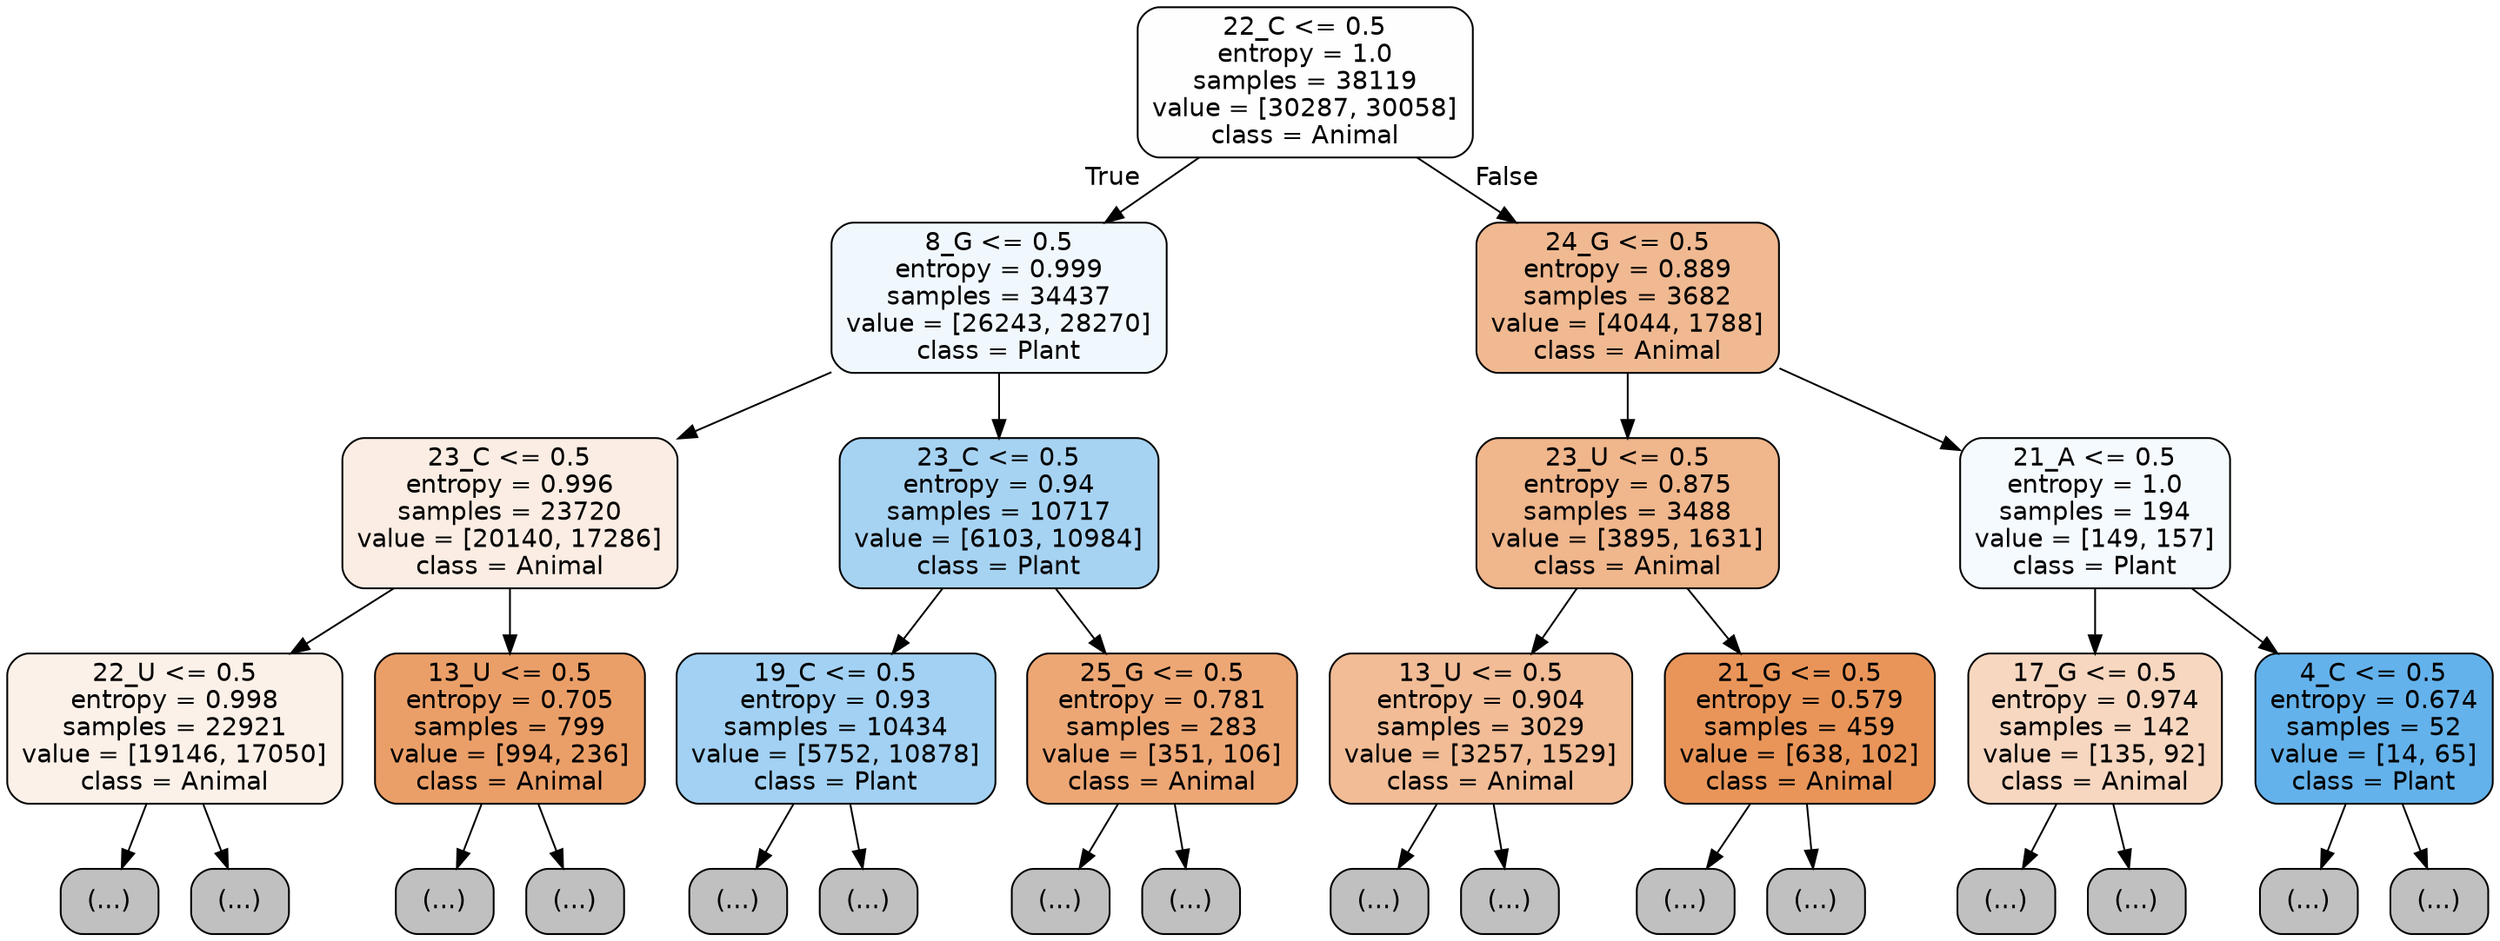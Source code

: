 digraph Tree {
node [shape=box, style="filled, rounded", color="black", fontname="helvetica"] ;
edge [fontname="helvetica"] ;
0 [label="22_C <= 0.5\nentropy = 1.0\nsamples = 38119\nvalue = [30287, 30058]\nclass = Animal", fillcolor="#fffefe"] ;
1 [label="8_G <= 0.5\nentropy = 0.999\nsamples = 34437\nvalue = [26243, 28270]\nclass = Plant", fillcolor="#f1f8fd"] ;
0 -> 1 [labeldistance=2.5, labelangle=45, headlabel="True"] ;
2 [label="23_C <= 0.5\nentropy = 0.996\nsamples = 23720\nvalue = [20140, 17286]\nclass = Animal", fillcolor="#fbede3"] ;
1 -> 2 ;
3 [label="22_U <= 0.5\nentropy = 0.998\nsamples = 22921\nvalue = [19146, 17050]\nclass = Animal", fillcolor="#fcf1e9"] ;
2 -> 3 ;
4 [label="(...)", fillcolor="#C0C0C0"] ;
3 -> 4 ;
9319 [label="(...)", fillcolor="#C0C0C0"] ;
3 -> 9319 ;
10700 [label="13_U <= 0.5\nentropy = 0.705\nsamples = 799\nvalue = [994, 236]\nclass = Animal", fillcolor="#eb9f68"] ;
2 -> 10700 ;
10701 [label="(...)", fillcolor="#C0C0C0"] ;
10700 -> 10701 ;
10944 [label="(...)", fillcolor="#C0C0C0"] ;
10700 -> 10944 ;
11045 [label="23_C <= 0.5\nentropy = 0.94\nsamples = 10717\nvalue = [6103, 10984]\nclass = Plant", fillcolor="#a7d3f3"] ;
1 -> 11045 ;
11046 [label="19_C <= 0.5\nentropy = 0.93\nsamples = 10434\nvalue = [5752, 10878]\nclass = Plant", fillcolor="#a2d1f3"] ;
11045 -> 11046 ;
11047 [label="(...)", fillcolor="#C0C0C0"] ;
11046 -> 11047 ;
13884 [label="(...)", fillcolor="#C0C0C0"] ;
11046 -> 13884 ;
14777 [label="25_G <= 0.5\nentropy = 0.781\nsamples = 283\nvalue = [351, 106]\nclass = Animal", fillcolor="#eda775"] ;
11045 -> 14777 ;
14778 [label="(...)", fillcolor="#C0C0C0"] ;
14777 -> 14778 ;
14877 [label="(...)", fillcolor="#C0C0C0"] ;
14777 -> 14877 ;
14894 [label="24_G <= 0.5\nentropy = 0.889\nsamples = 3682\nvalue = [4044, 1788]\nclass = Animal", fillcolor="#f0b991"] ;
0 -> 14894 [labeldistance=2.5, labelangle=-45, headlabel="False"] ;
14895 [label="23_U <= 0.5\nentropy = 0.875\nsamples = 3488\nvalue = [3895, 1631]\nclass = Animal", fillcolor="#f0b68c"] ;
14894 -> 14895 ;
14896 [label="13_U <= 0.5\nentropy = 0.904\nsamples = 3029\nvalue = [3257, 1529]\nclass = Animal", fillcolor="#f1bc96"] ;
14895 -> 14896 ;
14897 [label="(...)", fillcolor="#C0C0C0"] ;
14896 -> 14897 ;
16018 [label="(...)", fillcolor="#C0C0C0"] ;
14896 -> 16018 ;
16531 [label="21_G <= 0.5\nentropy = 0.579\nsamples = 459\nvalue = [638, 102]\nclass = Animal", fillcolor="#e99559"] ;
14895 -> 16531 ;
16532 [label="(...)", fillcolor="#C0C0C0"] ;
16531 -> 16532 ;
16651 [label="(...)", fillcolor="#C0C0C0"] ;
16531 -> 16651 ;
16684 [label="21_A <= 0.5\nentropy = 1.0\nsamples = 194\nvalue = [149, 157]\nclass = Plant", fillcolor="#f5fafe"] ;
14894 -> 16684 ;
16685 [label="17_G <= 0.5\nentropy = 0.974\nsamples = 142\nvalue = [135, 92]\nclass = Animal", fillcolor="#f7d7c0"] ;
16684 -> 16685 ;
16686 [label="(...)", fillcolor="#C0C0C0"] ;
16685 -> 16686 ;
16745 [label="(...)", fillcolor="#C0C0C0"] ;
16685 -> 16745 ;
16782 [label="4_C <= 0.5\nentropy = 0.674\nsamples = 52\nvalue = [14, 65]\nclass = Plant", fillcolor="#64b2eb"] ;
16684 -> 16782 ;
16783 [label="(...)", fillcolor="#C0C0C0"] ;
16782 -> 16783 ;
16802 [label="(...)", fillcolor="#C0C0C0"] ;
16782 -> 16802 ;
}